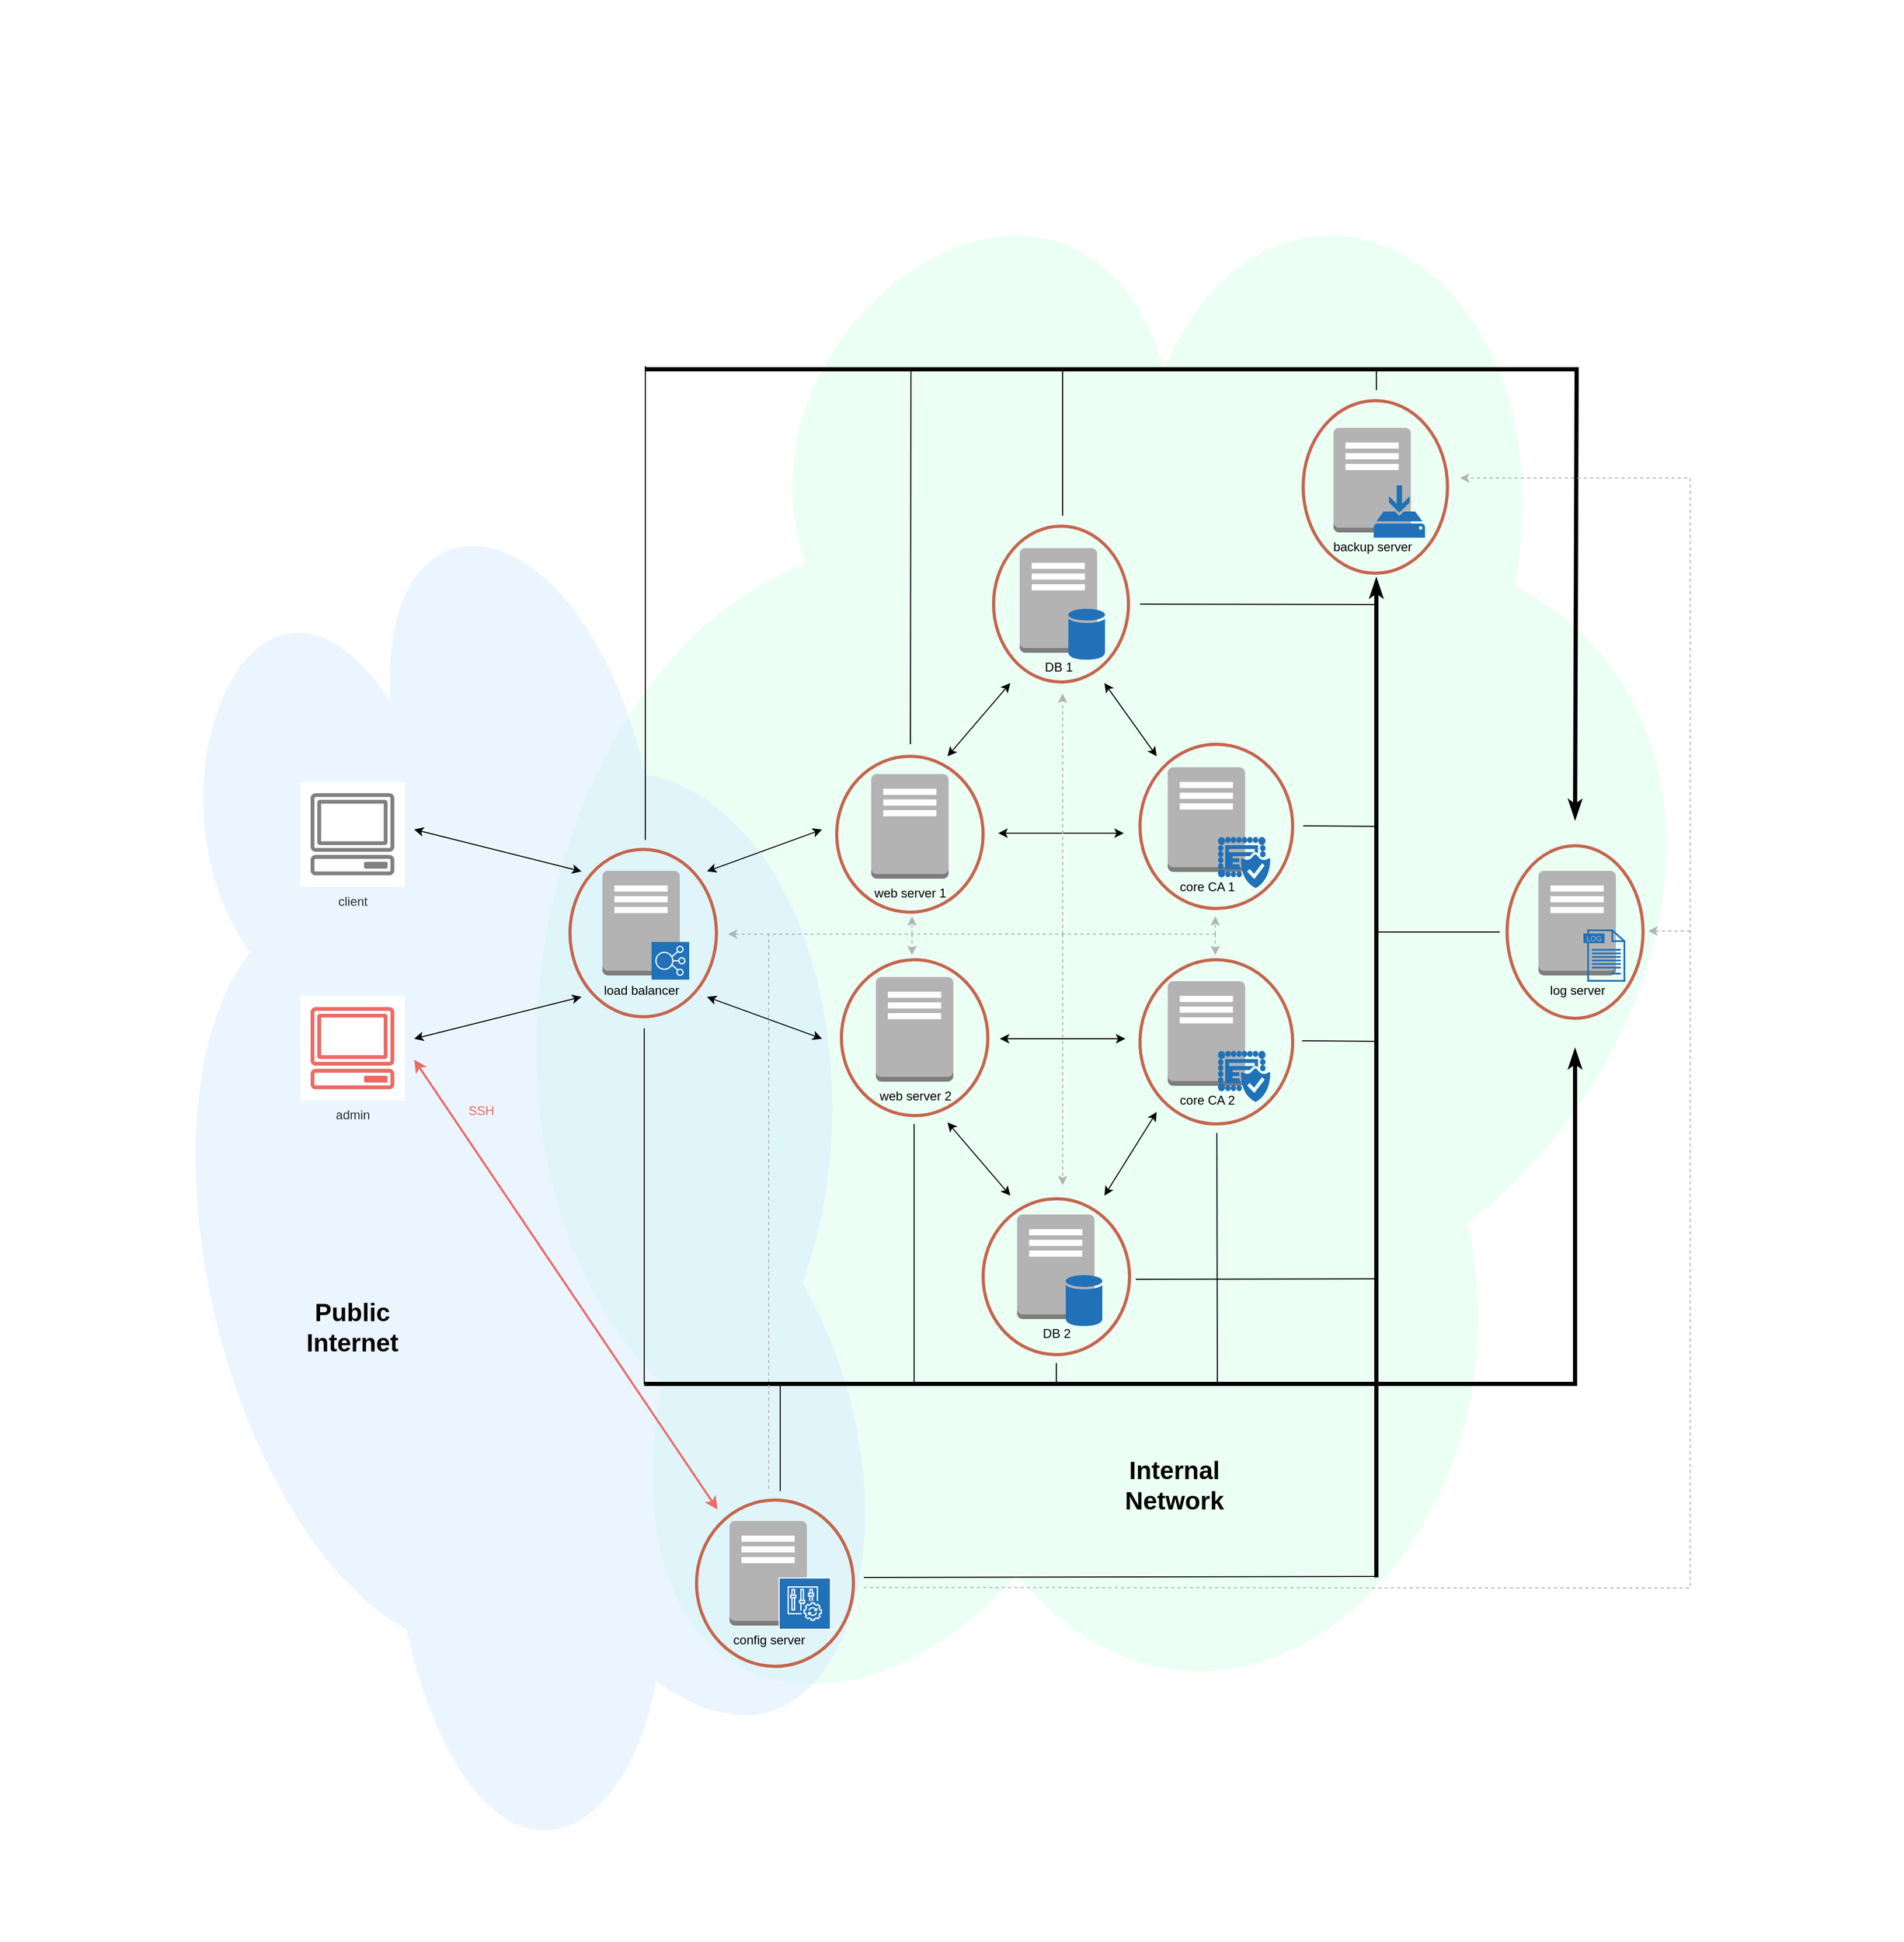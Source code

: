 <mxfile version="12.1.7" type="device" pages="1"><diagram id="qqmCwjsdMw1ePplxOyvq" name="Page-1"><mxGraphModel dx="2765" dy="2500" grid="1" gridSize="10" guides="1" tooltips="1" connect="1" arrows="1" fold="1" page="0" pageScale="1" pageWidth="827" pageHeight="1169" math="0" shadow="0"><root><mxCell id="0"/><mxCell id="1" parent="0"/><mxCell id="zR-_JTy-ulongpgkITYu-91" value="" style="ellipse;shape=cloud;whiteSpace=wrap;html=1;strokeColor=none;strokeWidth=3;fillColor=#CCFFE6;gradientColor=none;rotation=100;opacity=40;" vertex="1" parent="1"><mxGeometry x="-110" y="-327" width="1623" height="1220" as="geometry"/></mxCell><mxCell id="zR-_JTy-ulongpgkITYu-90" value="" style="ellipse;shape=cloud;whiteSpace=wrap;html=1;strokeColor=none;strokeWidth=3;fillColor=#CCE5FF;gradientColor=none;rotation=77;opacity=40;" vertex="1" parent="1"><mxGeometry x="-541" y="119" width="1356" height="739" as="geometry"/></mxCell><mxCell id="QkLw6K0LJ1CoEFoa0Aj2-27" value="client" style="outlineConnect=0;fontColor=#232F3E;gradientColor=none;strokeColor=#808080;fillColor=#ffffff;dashed=0;verticalLabelPosition=bottom;verticalAlign=top;align=center;html=1;fontSize=12;fontStyle=0;aspect=fixed;shape=mxgraph.aws4.resourceIcon;resIcon=mxgraph.aws4.client;" parent="1" vertex="1"><mxGeometry x="-89" y="124.5" width="100" height="100" as="geometry"/></mxCell><mxCell id="QkLw6K0LJ1CoEFoa0Aj2-38" value="web server 1" style="outlineConnect=0;dashed=0;verticalLabelPosition=bottom;verticalAlign=top;align=center;html=1;shape=mxgraph.aws3.traditional_server;fillColor=#B3B3B3;gradientColor=none;" parent="1" vertex="1"><mxGeometry x="457" y="117" width="74" height="100" as="geometry"/></mxCell><mxCell id="QkLw6K0LJ1CoEFoa0Aj2-43" value="" style="group" parent="1" vertex="1" connectable="0"><mxGeometry x="596.5" y="538" width="81.5" height="107" as="geometry"/></mxCell><mxCell id="QkLw6K0LJ1CoEFoa0Aj2-10" value="DB 2" style="outlineConnect=0;dashed=0;verticalLabelPosition=bottom;verticalAlign=top;align=center;html=1;shape=mxgraph.aws3.traditional_server;fillColor=#B3B3B3;gradientColor=none;" parent="QkLw6K0LJ1CoEFoa0Aj2-43" vertex="1"><mxGeometry width="74" height="100" as="geometry"/></mxCell><mxCell id="QkLw6K0LJ1CoEFoa0Aj2-9" value="" style="shadow=0;dashed=0;html=1;strokeColor=none;labelPosition=center;verticalLabelPosition=bottom;verticalAlign=top;outlineConnect=0;align=center;shape=mxgraph.office.databases.database;fillColor=#2071B8;" parent="QkLw6K0LJ1CoEFoa0Aj2-43" vertex="1"><mxGeometry x="46.5" y="58" width="35" height="49" as="geometry"/></mxCell><mxCell id="QkLw6K0LJ1CoEFoa0Aj2-53" value="" style="group" parent="1" vertex="1" connectable="0"><mxGeometry x="740.5" y="110.5" width="98" height="115.5" as="geometry"/></mxCell><mxCell id="QkLw6K0LJ1CoEFoa0Aj2-6" value="core CA 1" style="outlineConnect=0;dashed=0;verticalLabelPosition=bottom;verticalAlign=top;align=center;html=1;shape=mxgraph.aws3.traditional_server;fillColor=#B3B3B3;gradientColor=none;" parent="QkLw6K0LJ1CoEFoa0Aj2-53" vertex="1"><mxGeometry width="74" height="100" as="geometry"/></mxCell><mxCell id="QkLw6K0LJ1CoEFoa0Aj2-14" value="" style="pointerEvents=1;shadow=0;dashed=0;html=1;strokeColor=none;labelPosition=center;verticalLabelPosition=bottom;verticalAlign=top;align=center;fillColor=#2071B8;shape=mxgraph.mscae.intune.certificate" parent="QkLw6K0LJ1CoEFoa0Aj2-53" vertex="1"><mxGeometry x="48" y="66.5" width="50" height="49" as="geometry"/></mxCell><mxCell id="QkLw6K0LJ1CoEFoa0Aj2-56" value="" style="group" parent="1" vertex="1" connectable="0"><mxGeometry x="740.5" y="315" width="98" height="115.5" as="geometry"/></mxCell><mxCell id="QkLw6K0LJ1CoEFoa0Aj2-57" value="core CA 2" style="outlineConnect=0;dashed=0;verticalLabelPosition=bottom;verticalAlign=top;align=center;html=1;shape=mxgraph.aws3.traditional_server;fillColor=#B3B3B3;gradientColor=none;" parent="QkLw6K0LJ1CoEFoa0Aj2-56" vertex="1"><mxGeometry width="74" height="100" as="geometry"/></mxCell><mxCell id="QkLw6K0LJ1CoEFoa0Aj2-58" value="" style="pointerEvents=1;shadow=0;dashed=0;html=1;strokeColor=none;labelPosition=center;verticalLabelPosition=bottom;verticalAlign=top;align=center;fillColor=#2071B8;shape=mxgraph.mscae.intune.certificate" parent="QkLw6K0LJ1CoEFoa0Aj2-56" vertex="1"><mxGeometry x="48" y="66.5" width="50" height="49" as="geometry"/></mxCell><mxCell id="QkLw6K0LJ1CoEFoa0Aj2-64" value="" style="group" parent="1" vertex="1" connectable="0"><mxGeometry x="899" y="-214" width="110" height="138" as="geometry"/></mxCell><mxCell id="QkLw6K0LJ1CoEFoa0Aj2-24" value="" style="group" parent="QkLw6K0LJ1CoEFoa0Aj2-64" vertex="1" connectable="0"><mxGeometry width="110" height="138" as="geometry"/></mxCell><mxCell id="QkLw6K0LJ1CoEFoa0Aj2-11" value="" style="group" parent="QkLw6K0LJ1CoEFoa0Aj2-24" vertex="1" connectable="0"><mxGeometry width="110" height="138" as="geometry"/></mxCell><mxCell id="QkLw6K0LJ1CoEFoa0Aj2-1" value="backup server" style="outlineConnect=0;dashed=0;verticalLabelPosition=bottom;verticalAlign=top;align=center;html=1;shape=mxgraph.aws3.traditional_server;fillColor=#B3B3B3;gradientColor=none;strokeColor=#808080;" parent="QkLw6K0LJ1CoEFoa0Aj2-11" vertex="1"><mxGeometry width="74" height="100" as="geometry"/></mxCell><mxCell id="QkLw6K0LJ1CoEFoa0Aj2-3" value="" style="aspect=fixed;pointerEvents=1;shadow=0;dashed=0;html=1;strokeColor=none;labelPosition=center;verticalLabelPosition=bottom;verticalAlign=top;align=center;fillColor=#2071b8;shape=mxgraph.mscae.enterprise.backup_local" parent="QkLw6K0LJ1CoEFoa0Aj2-11" vertex="1"><mxGeometry x="38.5" y="55" width="49" height="50" as="geometry"/></mxCell><mxCell id="zR-_JTy-ulongpgkITYu-48" value="" style="ellipse;whiteSpace=wrap;html=1;fillColor=none;gradientColor=none;strokeWidth=3;strokeColor=#C5654C;" vertex="1" parent="QkLw6K0LJ1CoEFoa0Aj2-11"><mxGeometry x="-29" y="-26" width="138" height="165" as="geometry"/></mxCell><mxCell id="QkLw6K0LJ1CoEFoa0Aj2-41" value="web server 2" style="outlineConnect=0;dashed=0;verticalLabelPosition=bottom;verticalAlign=top;align=center;html=1;shape=mxgraph.aws3.traditional_server;fillColor=#B3B3B3;gradientColor=none;" parent="1" vertex="1"><mxGeometry x="461.5" y="311" width="74" height="100" as="geometry"/></mxCell><mxCell id="QkLw6K0LJ1CoEFoa0Aj2-85" value="" style="endArrow=classic;html=1;strokeColor=#000000;strokeWidth=1;startArrow=classic;startFill=1;" parent="1" edge="1"><mxGeometry width="50" height="50" relative="1" as="geometry"><mxPoint x="20" y="170" as="sourcePoint"/><mxPoint x="180" y="210" as="targetPoint"/></mxGeometry></mxCell><mxCell id="QkLw6K0LJ1CoEFoa0Aj2-104" value="admin" style="outlineConnect=0;fontColor=#232F3E;gradientColor=none;strokeColor=#EA6B66;fillColor=#ffffff;dashed=0;verticalLabelPosition=bottom;verticalAlign=top;align=center;html=1;fontSize=12;fontStyle=0;aspect=fixed;shape=mxgraph.aws4.resourceIcon;resIcon=mxgraph.aws4.client;" parent="1" vertex="1"><mxGeometry x="-89" y="329" width="100" height="100" as="geometry"/></mxCell><mxCell id="QkLw6K0LJ1CoEFoa0Aj2-112" value="&lt;font color=&quot;#ea6b66&quot;&gt;SSH&lt;/font&gt;" style="text;html=1;resizable=0;points=[];autosize=1;align=left;verticalAlign=top;spacingTop=-4;" parent="1" vertex="1"><mxGeometry x="70" y="429" width="40" height="20" as="geometry"/></mxCell><mxCell id="QkLw6K0LJ1CoEFoa0Aj2-113" value="" style="endArrow=classic;html=1;strokeColor=#EA6B66;strokeWidth=2;startArrow=classic;startFill=1;rounded=0;" parent="1" edge="1"><mxGeometry width="50" height="50" relative="1" as="geometry"><mxPoint x="20" y="390" as="sourcePoint"/><mxPoint x="310" y="820" as="targetPoint"/><Array as="points"/></mxGeometry></mxCell><mxCell id="qUtQ-cksVztZONRoApC2-36" value="&lt;font face=&quot;Helvetica&quot;&gt;&lt;b&gt;&lt;font style=&quot;font-size: 24px&quot;&gt;Public Internet&lt;/font&gt;&lt;/b&gt;&lt;/font&gt;" style="text;html=1;strokeColor=none;fillColor=none;align=center;verticalAlign=middle;whiteSpace=wrap;rounded=0;" parent="1" vertex="1"><mxGeometry x="-79" y="619" width="80" height="53" as="geometry"/></mxCell><mxCell id="qUtQ-cksVztZONRoApC2-38" value="&lt;font face=&quot;Helvetica&quot;&gt;&lt;b&gt;&lt;font style=&quot;font-size: 24px&quot;&gt;Internal Network&lt;br&gt;&lt;/font&gt;&lt;/b&gt;&lt;/font&gt;" style="text;html=1;strokeColor=none;fillColor=none;align=center;verticalAlign=middle;whiteSpace=wrap;rounded=0;" parent="1" vertex="1"><mxGeometry x="707" y="770" width="80" height="53" as="geometry"/></mxCell><mxCell id="qUtQ-cksVztZONRoApC2-39" value="" style="endArrow=classic;html=1;startArrow=classic;startFill=1;" parent="1" edge="1"><mxGeometry width="50" height="50" relative="1" as="geometry"><mxPoint x="180" y="330" as="sourcePoint"/><mxPoint x="20" y="370" as="targetPoint"/></mxGeometry></mxCell><mxCell id="zR-_JTy-ulongpgkITYu-4" value="" style="group" vertex="1" connectable="0" parent="1"><mxGeometry x="200" y="209.5" width="83" height="104" as="geometry"/></mxCell><mxCell id="zR-_JTy-ulongpgkITYu-1" value="load balancer" style="outlineConnect=0;dashed=0;verticalLabelPosition=bottom;verticalAlign=top;align=center;html=1;shape=mxgraph.aws3.traditional_server;fillColor=#B3B3B3;gradientColor=none;" vertex="1" parent="zR-_JTy-ulongpgkITYu-4"><mxGeometry width="74" height="100" as="geometry"/></mxCell><mxCell id="zR-_JTy-ulongpgkITYu-3" value="" style="outlineConnect=0;fontColor=#232F3E;gradientColor=none;gradientDirection=north;fillColor=#2071B8;strokeColor=#ffffff;dashed=0;verticalLabelPosition=bottom;verticalAlign=top;align=center;html=1;fontSize=12;fontStyle=0;aspect=fixed;shape=mxgraph.aws4.resourceIcon;resIcon=mxgraph.aws4.elastic_load_balancing;" vertex="1" parent="zR-_JTy-ulongpgkITYu-4"><mxGeometry x="47" y="68" width="36" height="36" as="geometry"/></mxCell><mxCell id="zR-_JTy-ulongpgkITYu-25" value="" style="ellipse;whiteSpace=wrap;html=1;fillColor=none;gradientColor=none;strokeWidth=3;strokeColor=#C5654C;" vertex="1" parent="1"><mxGeometry x="169" y="189" width="140" height="160" as="geometry"/></mxCell><mxCell id="zR-_JTy-ulongpgkITYu-26" value="" style="ellipse;whiteSpace=wrap;html=1;fillColor=none;gradientColor=none;strokeWidth=3;strokeColor=#C5654C;" vertex="1" parent="1"><mxGeometry x="424" y="100" width="140" height="149" as="geometry"/></mxCell><mxCell id="zR-_JTy-ulongpgkITYu-28" value="" style="ellipse;whiteSpace=wrap;html=1;fillColor=none;gradientColor=none;strokeWidth=3;strokeColor=#C5654C;" vertex="1" parent="1"><mxGeometry x="428.5" y="294.5" width="140" height="149" as="geometry"/></mxCell><mxCell id="zR-_JTy-ulongpgkITYu-29" value="" style="group" vertex="1" connectable="0" parent="1"><mxGeometry x="599" y="-99" width="81.5" height="107" as="geometry"/></mxCell><mxCell id="zR-_JTy-ulongpgkITYu-30" value="DB 1" style="outlineConnect=0;dashed=0;verticalLabelPosition=bottom;verticalAlign=top;align=center;html=1;shape=mxgraph.aws3.traditional_server;fillColor=#B3B3B3;gradientColor=none;" vertex="1" parent="zR-_JTy-ulongpgkITYu-29"><mxGeometry width="74" height="100" as="geometry"/></mxCell><mxCell id="zR-_JTy-ulongpgkITYu-31" value="" style="shadow=0;dashed=0;html=1;strokeColor=none;labelPosition=center;verticalLabelPosition=bottom;verticalAlign=top;outlineConnect=0;align=center;shape=mxgraph.office.databases.database;fillColor=#2071B8;" vertex="1" parent="zR-_JTy-ulongpgkITYu-29"><mxGeometry x="46.5" y="58" width="35" height="49" as="geometry"/></mxCell><mxCell id="zR-_JTy-ulongpgkITYu-33" value="" style="ellipse;whiteSpace=wrap;html=1;fillColor=none;gradientColor=none;strokeWidth=3;strokeColor=#C5654C;" vertex="1" parent="1"><mxGeometry x="574" y="-120" width="129" height="149" as="geometry"/></mxCell><mxCell id="zR-_JTy-ulongpgkITYu-34" value="" style="ellipse;whiteSpace=wrap;html=1;fillColor=none;gradientColor=none;strokeWidth=3;strokeColor=#C5654C;" vertex="1" parent="1"><mxGeometry x="564" y="523" width="140" height="149" as="geometry"/></mxCell><mxCell id="zR-_JTy-ulongpgkITYu-35" value="" style="ellipse;whiteSpace=wrap;html=1;fillColor=none;gradientColor=none;strokeWidth=3;strokeColor=#C5654C;" vertex="1" parent="1"><mxGeometry x="714" y="88.5" width="146" height="157" as="geometry"/></mxCell><mxCell id="zR-_JTy-ulongpgkITYu-36" value="" style="ellipse;whiteSpace=wrap;html=1;fillColor=none;gradientColor=none;strokeWidth=3;strokeColor=#C5654C;" vertex="1" parent="1"><mxGeometry x="714" y="294.5" width="146" height="157" as="geometry"/></mxCell><mxCell id="zR-_JTy-ulongpgkITYu-38" value="" style="endArrow=classic;html=1;strokeColor=#000000;strokeWidth=1;startArrow=classic;startFill=1;" edge="1" parent="1"><mxGeometry width="50" height="50" relative="1" as="geometry"><mxPoint x="300" y="210" as="sourcePoint"/><mxPoint x="410" y="170" as="targetPoint"/></mxGeometry></mxCell><mxCell id="zR-_JTy-ulongpgkITYu-39" value="" style="endArrow=classic;html=1;strokeColor=#000000;strokeWidth=1;startArrow=classic;startFill=1;" edge="1" parent="1"><mxGeometry width="50" height="50" relative="1" as="geometry"><mxPoint x="300" y="330" as="sourcePoint"/><mxPoint x="410" y="370" as="targetPoint"/></mxGeometry></mxCell><mxCell id="zR-_JTy-ulongpgkITYu-42" value="" style="group" vertex="1" connectable="0" parent="1"><mxGeometry x="290" y="811" width="150" height="159" as="geometry"/></mxCell><mxCell id="QkLw6K0LJ1CoEFoa0Aj2-75" value="" style="group" parent="zR-_JTy-ulongpgkITYu-42" vertex="1" connectable="0"><mxGeometry x="31.5" y="20" width="97" height="104" as="geometry"/></mxCell><mxCell id="QkLw6K0LJ1CoEFoa0Aj2-74" value="config server" style="outlineConnect=0;dashed=0;verticalLabelPosition=bottom;verticalAlign=top;align=center;html=1;shape=mxgraph.aws3.traditional_server;fillColor=#B3B3B3;gradientColor=none;" parent="QkLw6K0LJ1CoEFoa0Aj2-75" vertex="1"><mxGeometry width="74" height="100" as="geometry"/></mxCell><mxCell id="QkLw6K0LJ1CoEFoa0Aj2-73" value="" style="outlineConnect=0;fontColor=#232F3E;gradientColor=none;strokeColor=#FFFFFF;fillColor=#2071B8;dashed=0;verticalLabelPosition=middle;verticalAlign=bottom;align=center;html=1;whiteSpace=wrap;fontSize=10;fontStyle=1;spacing=3;shape=mxgraph.aws4.productIcon;prIcon=mxgraph.aws4.config;" parent="QkLw6K0LJ1CoEFoa0Aj2-75" vertex="1"><mxGeometry x="47" y="54" width="50" height="50" as="geometry"/></mxCell><mxCell id="zR-_JTy-ulongpgkITYu-41" value="" style="ellipse;whiteSpace=wrap;html=1;fillColor=none;gradientColor=none;strokeWidth=3;strokeColor=#C5654C;" vertex="1" parent="zR-_JTy-ulongpgkITYu-42"><mxGeometry width="150" height="159" as="geometry"/></mxCell><mxCell id="zR-_JTy-ulongpgkITYu-49" value="" style="endArrow=classic;html=1;strokeColor=#000000;strokeWidth=1;startArrow=classic;startFill=1;" edge="1" parent="1"><mxGeometry width="50" height="50" relative="1" as="geometry"><mxPoint x="580" y="370" as="sourcePoint"/><mxPoint x="700" y="370" as="targetPoint"/></mxGeometry></mxCell><mxCell id="zR-_JTy-ulongpgkITYu-50" value="" style="endArrow=classic;html=1;strokeColor=#000000;strokeWidth=1;startArrow=classic;startFill=1;" edge="1" parent="1"><mxGeometry width="50" height="50" relative="1" as="geometry"><mxPoint x="578.5" y="173.5" as="sourcePoint"/><mxPoint x="698.5" y="173.5" as="targetPoint"/></mxGeometry></mxCell><mxCell id="zR-_JTy-ulongpgkITYu-51" value="" style="endArrow=classic;html=1;strokeColor=#000000;strokeWidth=1;startArrow=classic;startFill=1;" edge="1" parent="1"><mxGeometry width="50" height="50" relative="1" as="geometry"><mxPoint x="530" y="450" as="sourcePoint"/><mxPoint x="590" y="520" as="targetPoint"/></mxGeometry></mxCell><mxCell id="zR-_JTy-ulongpgkITYu-52" value="" style="endArrow=classic;html=1;strokeColor=#000000;strokeWidth=1;startArrow=classic;startFill=1;" edge="1" parent="1"><mxGeometry width="50" height="50" relative="1" as="geometry"><mxPoint x="530" y="100" as="sourcePoint"/><mxPoint x="590" y="30" as="targetPoint"/></mxGeometry></mxCell><mxCell id="zR-_JTy-ulongpgkITYu-53" value="" style="endArrow=classic;html=1;strokeColor=#000000;strokeWidth=1;startArrow=classic;startFill=1;" edge="1" parent="1"><mxGeometry width="50" height="50" relative="1" as="geometry"><mxPoint x="730" y="100" as="sourcePoint"/><mxPoint x="680" y="30" as="targetPoint"/></mxGeometry></mxCell><mxCell id="zR-_JTy-ulongpgkITYu-55" value="" style="endArrow=classic;html=1;strokeColor=#000000;strokeWidth=1;startArrow=classic;startFill=1;" edge="1" parent="1"><mxGeometry width="50" height="50" relative="1" as="geometry"><mxPoint x="730" y="440" as="sourcePoint"/><mxPoint x="680" y="520" as="targetPoint"/></mxGeometry></mxCell><mxCell id="zR-_JTy-ulongpgkITYu-56" value="" style="endArrow=none;html=1;strokeWidth=1;endFill=0;" edge="1" parent="1"><mxGeometry width="50" height="50" relative="1" as="geometry"><mxPoint x="714" y="-45.5" as="sourcePoint"/><mxPoint x="940" y="-45" as="targetPoint"/></mxGeometry></mxCell><mxCell id="zR-_JTy-ulongpgkITYu-57" value="" style="endArrow=classicThin;html=1;strokeWidth=4;endFill=1;" edge="1" parent="1"><mxGeometry width="50" height="50" relative="1" as="geometry"><mxPoint x="940" y="885" as="sourcePoint"/><mxPoint x="940" y="-70" as="targetPoint"/></mxGeometry></mxCell><mxCell id="zR-_JTy-ulongpgkITYu-58" value="" style="endArrow=none;html=1;strokeWidth=1;endFill=0;" edge="1" parent="1"><mxGeometry width="50" height="50" relative="1" as="geometry"><mxPoint x="870" y="166.5" as="sourcePoint"/><mxPoint x="940" y="167" as="targetPoint"/></mxGeometry></mxCell><mxCell id="zR-_JTy-ulongpgkITYu-59" value="" style="endArrow=none;html=1;strokeWidth=1;endFill=0;" edge="1" parent="1"><mxGeometry width="50" height="50" relative="1" as="geometry"><mxPoint x="869" y="372" as="sourcePoint"/><mxPoint x="939" y="372.5" as="targetPoint"/></mxGeometry></mxCell><mxCell id="zR-_JTy-ulongpgkITYu-60" value="" style="endArrow=none;html=1;strokeWidth=1;endFill=0;" edge="1" parent="1"><mxGeometry width="50" height="50" relative="1" as="geometry"><mxPoint x="710" y="600" as="sourcePoint"/><mxPoint x="942" y="599.5" as="targetPoint"/></mxGeometry></mxCell><mxCell id="zR-_JTy-ulongpgkITYu-61" value="" style="endArrow=none;html=1;strokeWidth=1;" edge="1" parent="1"><mxGeometry width="50" height="50" relative="1" as="geometry"><mxPoint x="240" y="700" as="sourcePoint"/><mxPoint x="240" y="360" as="targetPoint"/></mxGeometry></mxCell><mxCell id="zR-_JTy-ulongpgkITYu-62" value="" style="endArrow=none;html=1;strokeWidth=1;" edge="1" parent="1"><mxGeometry width="50" height="50" relative="1" as="geometry"><mxPoint x="498" y="700" as="sourcePoint"/><mxPoint x="498.0" y="451.5" as="targetPoint"/></mxGeometry></mxCell><mxCell id="zR-_JTy-ulongpgkITYu-63" value="" style="endArrow=classicThin;html=1;strokeWidth=4;endFill=1;rounded=0;" edge="1" parent="1"><mxGeometry width="50" height="50" relative="1" as="geometry"><mxPoint x="240" y="700" as="sourcePoint"/><mxPoint x="1130" y="380" as="targetPoint"/><Array as="points"><mxPoint x="1130" y="700"/></Array></mxGeometry></mxCell><mxCell id="zR-_JTy-ulongpgkITYu-64" value="" style="endArrow=none;html=1;strokeWidth=1;" edge="1" parent="1"><mxGeometry width="50" height="50" relative="1" as="geometry"><mxPoint x="634" y="700" as="sourcePoint"/><mxPoint x="634" y="680" as="targetPoint"/></mxGeometry></mxCell><mxCell id="zR-_JTy-ulongpgkITYu-67" value="" style="endArrow=none;html=1;strokeWidth=1;" edge="1" parent="1"><mxGeometry width="50" height="50" relative="1" as="geometry"><mxPoint x="788" y="700" as="sourcePoint"/><mxPoint x="787.5" y="460.0" as="targetPoint"/></mxGeometry></mxCell><mxCell id="zR-_JTy-ulongpgkITYu-68" value="" style="endArrow=classicThin;html=1;strokeWidth=4;endFill=1;rounded=0;" edge="1" parent="1"><mxGeometry width="50" height="50" relative="1" as="geometry"><mxPoint x="241.5" y="-270" as="sourcePoint"/><mxPoint x="1130" y="160" as="targetPoint"/><Array as="points"><mxPoint x="1131.5" y="-270"/></Array></mxGeometry></mxCell><mxCell id="zR-_JTy-ulongpgkITYu-69" value="" style="endArrow=none;html=1;strokeWidth=1;endFill=0;" edge="1" parent="1"><mxGeometry width="50" height="50" relative="1" as="geometry"><mxPoint x="940" y="-270" as="sourcePoint"/><mxPoint x="940" y="-250" as="targetPoint"/></mxGeometry></mxCell><mxCell id="zR-_JTy-ulongpgkITYu-70" value="" style="endArrow=none;html=1;strokeWidth=1;endFill=0;" edge="1" parent="1"><mxGeometry width="50" height="50" relative="1" as="geometry"><mxPoint x="640" y="-270" as="sourcePoint"/><mxPoint x="640" y="-130" as="targetPoint"/></mxGeometry></mxCell><mxCell id="zR-_JTy-ulongpgkITYu-71" value="" style="endArrow=none;html=1;strokeWidth=1;endFill=0;" edge="1" parent="1"><mxGeometry width="50" height="50" relative="1" as="geometry"><mxPoint x="495" y="-270" as="sourcePoint"/><mxPoint x="494.5" y="88.5" as="targetPoint"/></mxGeometry></mxCell><mxCell id="zR-_JTy-ulongpgkITYu-72" value="" style="endArrow=none;html=1;strokeWidth=1;endFill=0;" edge="1" parent="1"><mxGeometry width="50" height="50" relative="1" as="geometry"><mxPoint x="241" y="-273" as="sourcePoint"/><mxPoint x="241" y="180" as="targetPoint"/></mxGeometry></mxCell><mxCell id="zR-_JTy-ulongpgkITYu-74" value="" style="group" vertex="1" connectable="0" parent="1"><mxGeometry x="1095" y="209.5" width="107" height="141" as="geometry"/></mxCell><mxCell id="QkLw6K0LJ1CoEFoa0Aj2-22" value="" style="group" parent="zR-_JTy-ulongpgkITYu-74" vertex="1" connectable="0"><mxGeometry width="107" height="141" as="geometry"/></mxCell><mxCell id="QkLw6K0LJ1CoEFoa0Aj2-18" value="log server" style="outlineConnect=0;dashed=0;verticalLabelPosition=bottom;verticalAlign=top;align=center;html=1;shape=mxgraph.aws3.traditional_server;fillColor=#B3B3B3;gradientColor=none;" parent="QkLw6K0LJ1CoEFoa0Aj2-22" vertex="1"><mxGeometry width="74" height="100" as="geometry"/></mxCell><mxCell id="QkLw6K0LJ1CoEFoa0Aj2-7" value="" style="pointerEvents=1;shadow=0;dashed=0;html=1;strokeColor=none;fillColor=#2071B8;aspect=fixed;labelPosition=center;verticalLabelPosition=bottom;verticalAlign=top;align=center;outlineConnect=0;shape=mxgraph.vvd.log_files;" parent="QkLw6K0LJ1CoEFoa0Aj2-22" vertex="1"><mxGeometry x="43" y="56" width="40" height="50" as="geometry"/></mxCell><mxCell id="zR-_JTy-ulongpgkITYu-43" value="" style="ellipse;whiteSpace=wrap;html=1;fillColor=none;gradientColor=none;strokeWidth=3;strokeColor=#C5654C;" vertex="1" parent="QkLw6K0LJ1CoEFoa0Aj2-22"><mxGeometry x="-30" y="-24" width="130" height="165" as="geometry"/></mxCell><mxCell id="zR-_JTy-ulongpgkITYu-76" value="" style="endArrow=none;html=1;strokeWidth=1;dashed=1;strokeColor=#B3B3B3;rounded=0;endFill=0;" edge="1" parent="1"><mxGeometry width="50" height="50" relative="1" as="geometry"><mxPoint x="359" y="800" as="sourcePoint"/><mxPoint x="786" y="270" as="targetPoint"/><Array as="points"><mxPoint x="359" y="270"/></Array></mxGeometry></mxCell><mxCell id="zR-_JTy-ulongpgkITYu-79" value="" style="endArrow=classic;html=1;dashed=1;strokeColor=#B3B3B3;strokeWidth=1;" edge="1" parent="1"><mxGeometry width="50" height="50" relative="1" as="geometry"><mxPoint x="360" y="270" as="sourcePoint"/><mxPoint x="320" y="270" as="targetPoint"/></mxGeometry></mxCell><mxCell id="zR-_JTy-ulongpgkITYu-80" value="" style="endArrow=classic;html=1;dashed=1;strokeColor=#B3B3B3;strokeWidth=1;" edge="1" parent="1"><mxGeometry width="50" height="50" relative="1" as="geometry"><mxPoint x="496" y="270" as="sourcePoint"/><mxPoint x="496" y="290" as="targetPoint"/></mxGeometry></mxCell><mxCell id="zR-_JTy-ulongpgkITYu-81" value="" style="endArrow=classic;html=1;dashed=1;strokeColor=#B3B3B3;strokeWidth=1;" edge="1" parent="1"><mxGeometry width="50" height="50" relative="1" as="geometry"><mxPoint x="496" y="270" as="sourcePoint"/><mxPoint x="496" y="253" as="targetPoint"/></mxGeometry></mxCell><mxCell id="zR-_JTy-ulongpgkITYu-84" value="" style="endArrow=classic;html=1;dashed=1;strokeColor=#B3B3B3;strokeWidth=1;" edge="1" parent="1"><mxGeometry width="50" height="50" relative="1" as="geometry"><mxPoint x="786" y="270" as="sourcePoint"/><mxPoint x="786" y="290" as="targetPoint"/></mxGeometry></mxCell><mxCell id="zR-_JTy-ulongpgkITYu-85" value="" style="endArrow=classic;html=1;dashed=1;strokeColor=#B3B3B3;strokeWidth=1;" edge="1" parent="1"><mxGeometry width="50" height="50" relative="1" as="geometry"><mxPoint x="786" y="270" as="sourcePoint"/><mxPoint x="786" y="253.0" as="targetPoint"/></mxGeometry></mxCell><mxCell id="zR-_JTy-ulongpgkITYu-86" value="" style="endArrow=classic;html=1;dashed=1;strokeColor=#B3B3B3;strokeWidth=1;" edge="1" parent="1"><mxGeometry width="50" height="50" relative="1" as="geometry"><mxPoint x="640" y="270" as="sourcePoint"/><mxPoint x="640" y="510" as="targetPoint"/></mxGeometry></mxCell><mxCell id="zR-_JTy-ulongpgkITYu-87" value="" style="endArrow=classic;html=1;dashed=1;strokeColor=#B3B3B3;strokeWidth=1;" edge="1" parent="1"><mxGeometry width="50" height="50" relative="1" as="geometry"><mxPoint x="640" y="270" as="sourcePoint"/><mxPoint x="640" y="40" as="targetPoint"/></mxGeometry></mxCell><mxCell id="zR-_JTy-ulongpgkITYu-88" value="" style="endArrow=classic;html=1;strokeWidth=1;dashed=1;strokeColor=#B3B3B3;rounded=0;endFill=1;exitX=0.848;exitY=0.213;exitDx=0;exitDy=0;exitPerimeter=0;" edge="1" parent="1"><mxGeometry width="50" height="50" relative="1" as="geometry"><mxPoint x="449.809" y="894.583" as="sourcePoint"/><mxPoint x="1020" y="-166" as="targetPoint"/><Array as="points"><mxPoint x="1240" y="895"/><mxPoint x="1240" y="-166"/></Array></mxGeometry></mxCell><mxCell id="zR-_JTy-ulongpgkITYu-89" value="" style="endArrow=classic;html=1;dashed=1;strokeColor=#B3B3B3;strokeWidth=1;" edge="1" parent="1"><mxGeometry width="50" height="50" relative="1" as="geometry"><mxPoint x="1240" y="267" as="sourcePoint"/><mxPoint x="1200" y="267" as="targetPoint"/></mxGeometry></mxCell><mxCell id="zR-_JTy-ulongpgkITYu-92" value="" style="endArrow=none;html=1;strokeWidth=1;endFill=0;" edge="1" parent="1"><mxGeometry width="50" height="50" relative="1" as="geometry"><mxPoint x="1058" y="268" as="sourcePoint"/><mxPoint x="938" y="268" as="targetPoint"/></mxGeometry></mxCell><mxCell id="zR-_JTy-ulongpgkITYu-95" value="" style="endArrow=none;html=1;strokeWidth=1;" edge="1" parent="1"><mxGeometry width="50" height="50" relative="1" as="geometry"><mxPoint x="370" y="802.5" as="sourcePoint"/><mxPoint x="370" y="700" as="targetPoint"/></mxGeometry></mxCell><mxCell id="zR-_JTy-ulongpgkITYu-97" value="" style="endArrow=none;html=1;strokeWidth=1;rounded=0;" edge="1" parent="1"><mxGeometry width="50" height="50" relative="1" as="geometry"><mxPoint x="942" y="884" as="sourcePoint"/><mxPoint x="450" y="885" as="targetPoint"/><Array as="points"/></mxGeometry></mxCell></root></mxGraphModel></diagram></mxfile>
